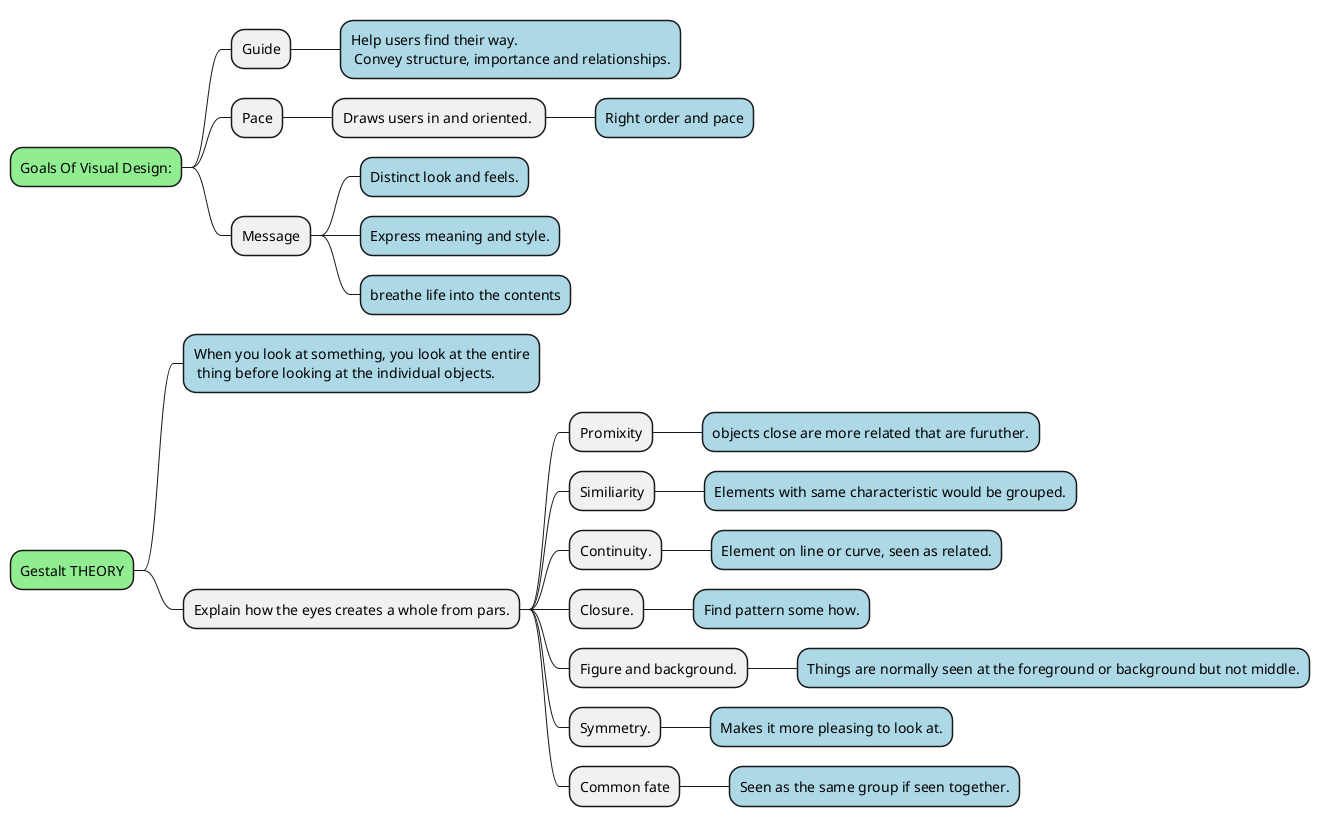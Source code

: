 @startmindmap
<style>
mindmapDiagram {
  rootNode  {
    BackgroundColor lightGreen
  }
  boxless {
    FontColor darkgreen
  }
  leafNode {
    BackgroundColor lightBlue
  }
}
</style>

* Goals Of Visual Design:
** Guide
*** Help users find their way. \n Convey structure, importance and relationships.
** Pace
*** Draws users in and oriented. 
**** Right order and pace
** Message
*** Distinct look and feels.
*** Express meaning and style.
*** breathe life into the contents

* Gestalt THEORY
** When you look at something, you look at the entire\n thing before looking at the individual objects.
** Explain how the eyes creates a whole from pars.
*** Promixity
**** objects close are more related that are furuther.
*** Similiarity
**** Elements with same characteristic would be grouped.
*** Continuity.
**** Element on line or curve, seen as related.
*** Closure.
**** Find pattern some how.
*** Figure and background.
**** Things are normally seen at the foreground or background but not middle.
*** Symmetry.
**** Makes it more pleasing to look at.
*** Common fate
**** Seen as the same group if seen together.

@endmindmap
